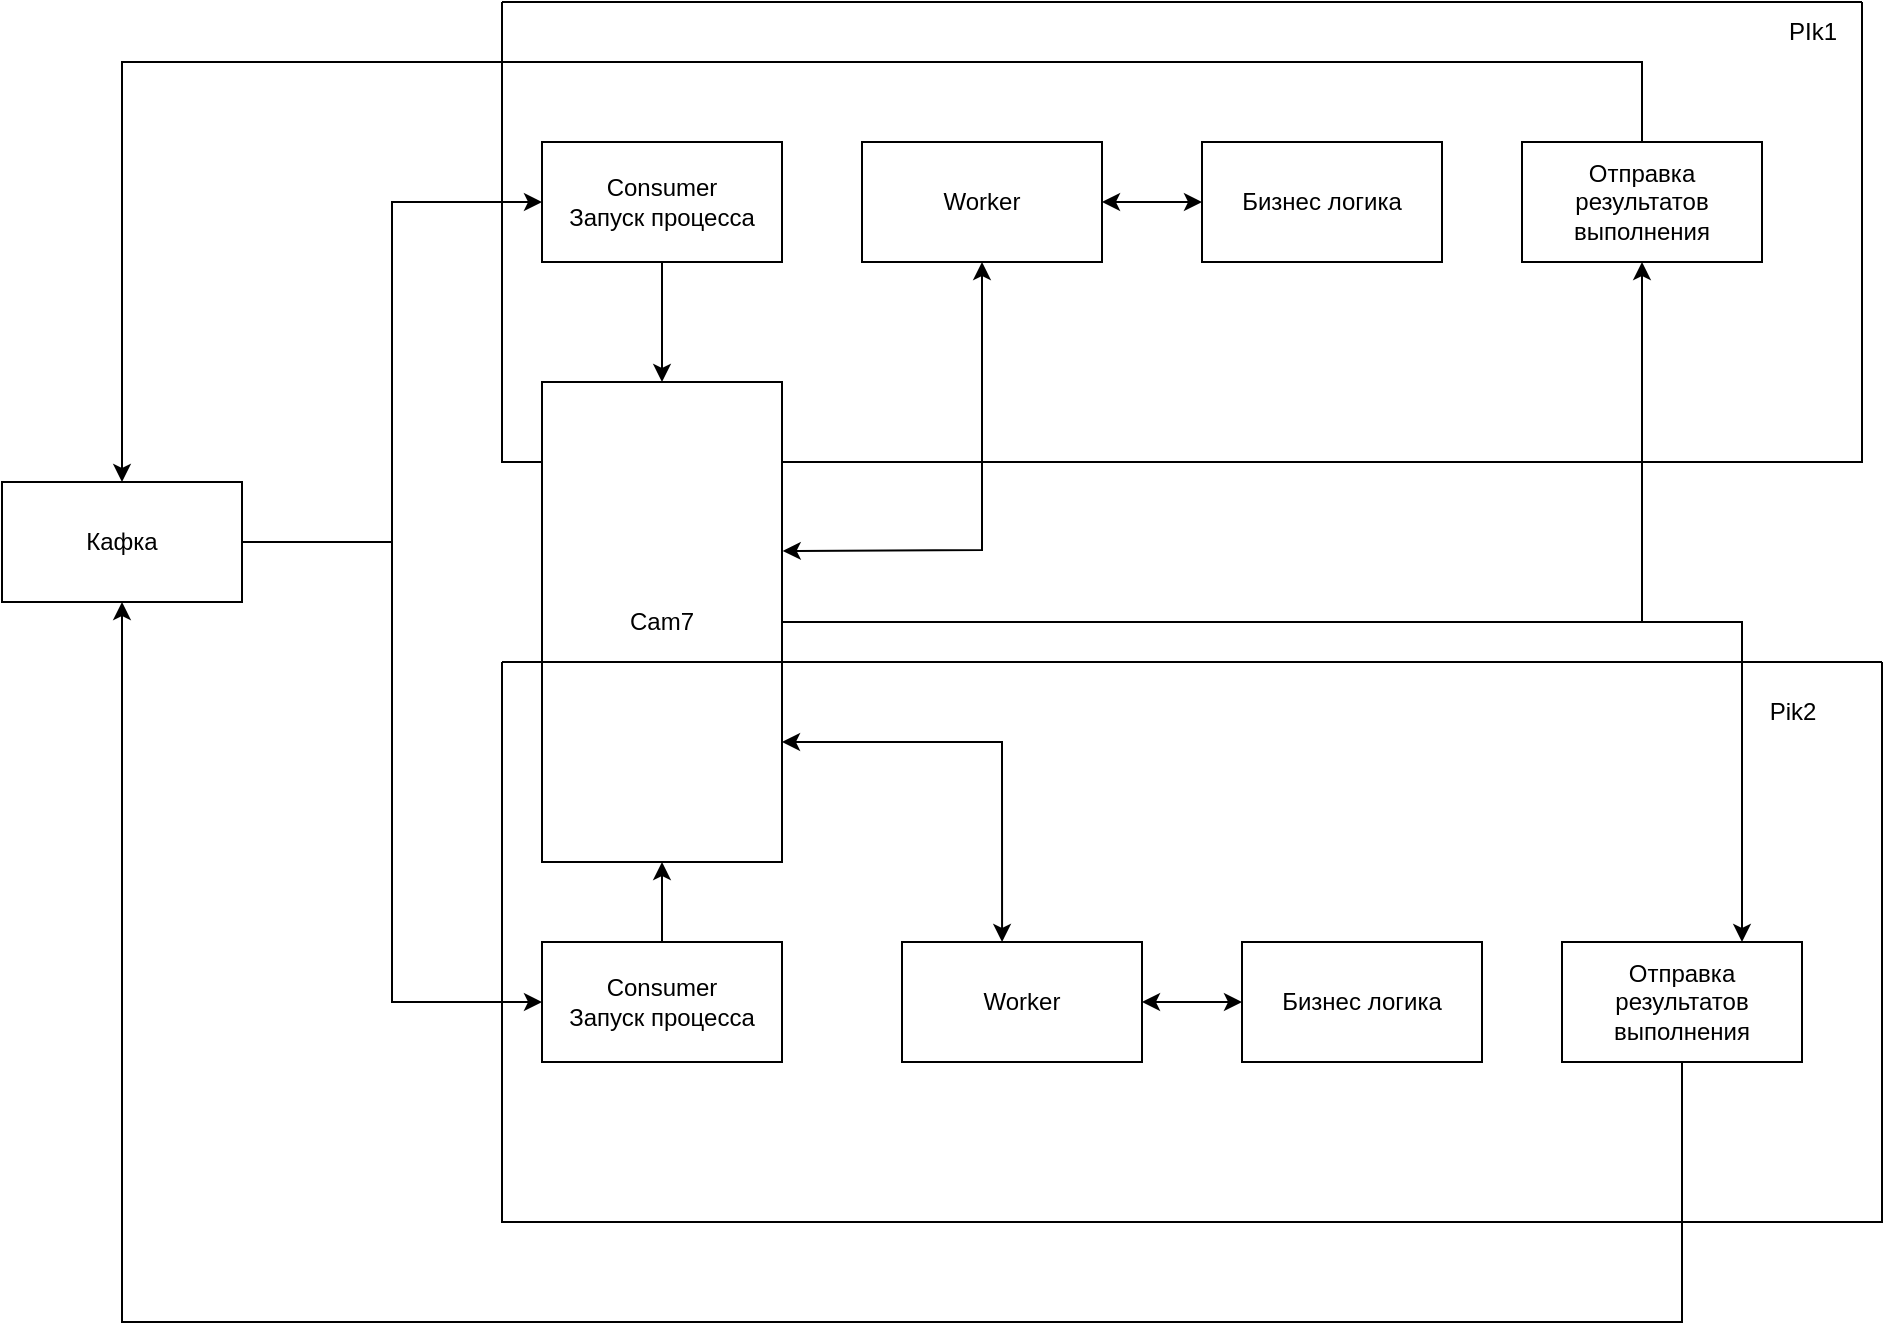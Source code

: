 <mxfile version="24.0.6" type="github">
  <diagram name="Страница — 1" id="BTOuF2yHbBAiNaIfMVqT">
    <mxGraphModel dx="1514" dy="839" grid="1" gridSize="10" guides="1" tooltips="1" connect="1" arrows="1" fold="1" page="1" pageScale="1" pageWidth="1169" pageHeight="827" math="0" shadow="0">
      <root>
        <mxCell id="0" />
        <mxCell id="1" parent="0" />
        <mxCell id="roRiyaA1vXG9oQpwqvsd-12" style="edgeStyle=orthogonalEdgeStyle;rounded=0;orthogonalLoop=1;jettySize=auto;html=1;entryX=0;entryY=0.5;entryDx=0;entryDy=0;" parent="1" source="roRiyaA1vXG9oQpwqvsd-1" target="roRiyaA1vXG9oQpwqvsd-2" edge="1">
          <mxGeometry relative="1" as="geometry" />
        </mxCell>
        <mxCell id="roRiyaA1vXG9oQpwqvsd-44" style="edgeStyle=orthogonalEdgeStyle;rounded=0;orthogonalLoop=1;jettySize=auto;html=1;entryX=0;entryY=0.5;entryDx=0;entryDy=0;" parent="1" source="roRiyaA1vXG9oQpwqvsd-1" target="roRiyaA1vXG9oQpwqvsd-19" edge="1">
          <mxGeometry relative="1" as="geometry" />
        </mxCell>
        <mxCell id="roRiyaA1vXG9oQpwqvsd-1" value="Кафка" style="rounded=0;whiteSpace=wrap;html=1;" parent="1" vertex="1">
          <mxGeometry x="50" y="250" width="120" height="60" as="geometry" />
        </mxCell>
        <mxCell id="roRiyaA1vXG9oQpwqvsd-4" value="" style="swimlane;startSize=0;" parent="1" vertex="1">
          <mxGeometry x="300" y="10" width="680" height="230" as="geometry" />
        </mxCell>
        <mxCell id="roRiyaA1vXG9oQpwqvsd-2" value="Consumer&lt;div&gt;Запуск процесса&lt;/div&gt;" style="rounded=0;whiteSpace=wrap;html=1;" parent="roRiyaA1vXG9oQpwqvsd-4" vertex="1">
          <mxGeometry x="20" y="70" width="120" height="60" as="geometry" />
        </mxCell>
        <mxCell id="roRiyaA1vXG9oQpwqvsd-5" value="PIk1" style="text;html=1;align=center;verticalAlign=middle;resizable=0;points=[];autosize=1;strokeColor=none;fillColor=none;" parent="roRiyaA1vXG9oQpwqvsd-4" vertex="1">
          <mxGeometry x="630" width="50" height="30" as="geometry" />
        </mxCell>
        <mxCell id="roRiyaA1vXG9oQpwqvsd-8" value="Worker" style="rounded=0;whiteSpace=wrap;html=1;" parent="roRiyaA1vXG9oQpwqvsd-4" vertex="1">
          <mxGeometry x="180" y="70" width="120" height="60" as="geometry" />
        </mxCell>
        <mxCell id="roRiyaA1vXG9oQpwqvsd-11" value="Бизнес&lt;span style=&quot;background-color: initial;&quot;&gt;&amp;nbsp;логика&lt;/span&gt;" style="rounded=0;whiteSpace=wrap;html=1;" parent="roRiyaA1vXG9oQpwqvsd-4" vertex="1">
          <mxGeometry x="350" y="70" width="120" height="60" as="geometry" />
        </mxCell>
        <mxCell id="roRiyaA1vXG9oQpwqvsd-17" value="" style="endArrow=classic;startArrow=classic;html=1;rounded=0;entryX=0;entryY=0.5;entryDx=0;entryDy=0;exitX=1;exitY=0.5;exitDx=0;exitDy=0;" parent="roRiyaA1vXG9oQpwqvsd-4" source="roRiyaA1vXG9oQpwqvsd-8" target="roRiyaA1vXG9oQpwqvsd-11" edge="1">
          <mxGeometry width="50" height="50" relative="1" as="geometry">
            <mxPoint x="290" y="350" as="sourcePoint" />
            <mxPoint x="340" y="300" as="targetPoint" />
          </mxGeometry>
        </mxCell>
        <mxCell id="roRiyaA1vXG9oQpwqvsd-15" style="edgeStyle=orthogonalEdgeStyle;rounded=0;orthogonalLoop=1;jettySize=auto;html=1;exitX=1;exitY=0.5;exitDx=0;exitDy=0;entryX=0.5;entryY=1;entryDx=0;entryDy=0;" parent="1" source="roRiyaA1vXG9oQpwqvsd-7" target="roRiyaA1vXG9oQpwqvsd-13" edge="1">
          <mxGeometry relative="1" as="geometry" />
        </mxCell>
        <mxCell id="roRiyaA1vXG9oQpwqvsd-45" style="edgeStyle=orthogonalEdgeStyle;rounded=0;orthogonalLoop=1;jettySize=auto;html=1;entryX=0.75;entryY=0;entryDx=0;entryDy=0;" parent="1" source="roRiyaA1vXG9oQpwqvsd-7" target="roRiyaA1vXG9oQpwqvsd-23" edge="1">
          <mxGeometry relative="1" as="geometry" />
        </mxCell>
        <mxCell id="roRiyaA1vXG9oQpwqvsd-7" value="Cam7" style="rounded=0;whiteSpace=wrap;html=1;" parent="1" vertex="1">
          <mxGeometry x="320" y="200" width="120" height="240" as="geometry" />
        </mxCell>
        <mxCell id="roRiyaA1vXG9oQpwqvsd-10" style="edgeStyle=orthogonalEdgeStyle;rounded=0;orthogonalLoop=1;jettySize=auto;html=1;" parent="1" source="roRiyaA1vXG9oQpwqvsd-2" target="roRiyaA1vXG9oQpwqvsd-7" edge="1">
          <mxGeometry relative="1" as="geometry" />
        </mxCell>
        <mxCell id="roRiyaA1vXG9oQpwqvsd-18" style="edgeStyle=orthogonalEdgeStyle;rounded=0;orthogonalLoop=1;jettySize=auto;html=1;entryX=0.5;entryY=0;entryDx=0;entryDy=0;" parent="1" source="roRiyaA1vXG9oQpwqvsd-13" target="roRiyaA1vXG9oQpwqvsd-1" edge="1">
          <mxGeometry relative="1" as="geometry">
            <Array as="points">
              <mxPoint x="870" y="40" />
              <mxPoint x="110" y="40" />
            </Array>
          </mxGeometry>
        </mxCell>
        <mxCell id="roRiyaA1vXG9oQpwqvsd-13" value="Отправка результатов выполнения" style="rounded=0;whiteSpace=wrap;html=1;" parent="1" vertex="1">
          <mxGeometry x="810" y="80" width="120" height="60" as="geometry" />
        </mxCell>
        <mxCell id="roRiyaA1vXG9oQpwqvsd-16" value="" style="endArrow=classic;startArrow=classic;html=1;rounded=0;exitX=1.003;exitY=0.352;exitDx=0;exitDy=0;exitPerimeter=0;entryX=0.5;entryY=1;entryDx=0;entryDy=0;" parent="1" source="roRiyaA1vXG9oQpwqvsd-7" target="roRiyaA1vXG9oQpwqvsd-8" edge="1">
          <mxGeometry width="50" height="50" relative="1" as="geometry">
            <mxPoint x="590" y="360" as="sourcePoint" />
            <mxPoint x="640" y="310" as="targetPoint" />
            <Array as="points">
              <mxPoint x="540" y="284" />
            </Array>
          </mxGeometry>
        </mxCell>
        <mxCell id="roRiyaA1vXG9oQpwqvsd-26" style="edgeStyle=orthogonalEdgeStyle;rounded=0;orthogonalLoop=1;jettySize=auto;html=1;entryX=0.5;entryY=1;entryDx=0;entryDy=0;" parent="1" source="roRiyaA1vXG9oQpwqvsd-19" target="roRiyaA1vXG9oQpwqvsd-7" edge="1">
          <mxGeometry relative="1" as="geometry" />
        </mxCell>
        <mxCell id="roRiyaA1vXG9oQpwqvsd-20" value="Worker" style="rounded=0;whiteSpace=wrap;html=1;" parent="1" vertex="1">
          <mxGeometry x="500" y="480" width="120" height="60" as="geometry" />
        </mxCell>
        <mxCell id="roRiyaA1vXG9oQpwqvsd-21" value="Бизнес&lt;span style=&quot;background-color: initial;&quot;&gt;&amp;nbsp;логика&lt;/span&gt;" style="rounded=0;whiteSpace=wrap;html=1;" parent="1" vertex="1">
          <mxGeometry x="670" y="480" width="120" height="60" as="geometry" />
        </mxCell>
        <mxCell id="roRiyaA1vXG9oQpwqvsd-22" value="" style="endArrow=classic;startArrow=classic;html=1;rounded=0;entryX=0;entryY=0.5;entryDx=0;entryDy=0;exitX=1;exitY=0.5;exitDx=0;exitDy=0;" parent="1" source="roRiyaA1vXG9oQpwqvsd-20" target="roRiyaA1vXG9oQpwqvsd-21" edge="1">
          <mxGeometry width="50" height="50" relative="1" as="geometry">
            <mxPoint x="610" y="760" as="sourcePoint" />
            <mxPoint x="660" y="710" as="targetPoint" />
          </mxGeometry>
        </mxCell>
        <mxCell id="roRiyaA1vXG9oQpwqvsd-29" style="edgeStyle=orthogonalEdgeStyle;rounded=0;orthogonalLoop=1;jettySize=auto;html=1;entryX=0.5;entryY=1;entryDx=0;entryDy=0;" parent="1" source="roRiyaA1vXG9oQpwqvsd-23" target="roRiyaA1vXG9oQpwqvsd-1" edge="1">
          <mxGeometry relative="1" as="geometry">
            <Array as="points">
              <mxPoint x="890" y="670" />
              <mxPoint x="110" y="670" />
            </Array>
          </mxGeometry>
        </mxCell>
        <mxCell id="roRiyaA1vXG9oQpwqvsd-23" value="Отправка результатов выполнения" style="rounded=0;whiteSpace=wrap;html=1;" parent="1" vertex="1">
          <mxGeometry x="830" y="480" width="120" height="60" as="geometry" />
        </mxCell>
        <mxCell id="roRiyaA1vXG9oQpwqvsd-24" value="" style="swimlane;startSize=0;" parent="1" vertex="1">
          <mxGeometry x="300" y="340" width="690" height="280" as="geometry" />
        </mxCell>
        <mxCell id="roRiyaA1vXG9oQpwqvsd-31" value="Pik2" style="text;html=1;align=center;verticalAlign=middle;resizable=0;points=[];autosize=1;strokeColor=none;fillColor=none;" parent="roRiyaA1vXG9oQpwqvsd-24" vertex="1">
          <mxGeometry x="620" y="10" width="50" height="30" as="geometry" />
        </mxCell>
        <mxCell id="roRiyaA1vXG9oQpwqvsd-19" value="Consumer&lt;div&gt;Запуск процесса&lt;/div&gt;" style="rounded=0;whiteSpace=wrap;html=1;" parent="roRiyaA1vXG9oQpwqvsd-24" vertex="1">
          <mxGeometry x="20" y="140" width="120" height="60" as="geometry" />
        </mxCell>
        <mxCell id="roRiyaA1vXG9oQpwqvsd-30" value="" style="endArrow=classic;startArrow=classic;html=1;rounded=0;exitX=0.417;exitY=0;exitDx=0;exitDy=0;exitPerimeter=0;entryX=1;entryY=0.75;entryDx=0;entryDy=0;" parent="1" source="roRiyaA1vXG9oQpwqvsd-20" target="roRiyaA1vXG9oQpwqvsd-7" edge="1">
          <mxGeometry width="50" height="50" relative="1" as="geometry">
            <mxPoint x="590" y="360" as="sourcePoint" />
            <mxPoint x="640" y="310" as="targetPoint" />
            <Array as="points">
              <mxPoint x="550" y="380" />
            </Array>
          </mxGeometry>
        </mxCell>
      </root>
    </mxGraphModel>
  </diagram>
</mxfile>
